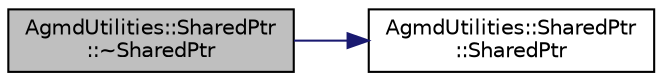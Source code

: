 digraph "AgmdUtilities::SharedPtr::~SharedPtr"
{
  edge [fontname="Helvetica",fontsize="10",labelfontname="Helvetica",labelfontsize="10"];
  node [fontname="Helvetica",fontsize="10",shape=record];
  rankdir="LR";
  Node1 [label="AgmdUtilities::SharedPtr\l::~SharedPtr",height=0.2,width=0.4,color="black", fillcolor="grey75", style="filled" fontcolor="black"];
  Node1 -> Node2 [color="midnightblue",fontsize="10",style="solid",fontname="Helvetica"];
  Node2 [label="AgmdUtilities::SharedPtr\l::SharedPtr",height=0.2,width=0.4,color="black", fillcolor="white", style="filled",URL="$class_agmd_utilities_1_1_shared_ptr.html#a98d1cd0ab5f10cea89e92df6c2532fe9"];
}
